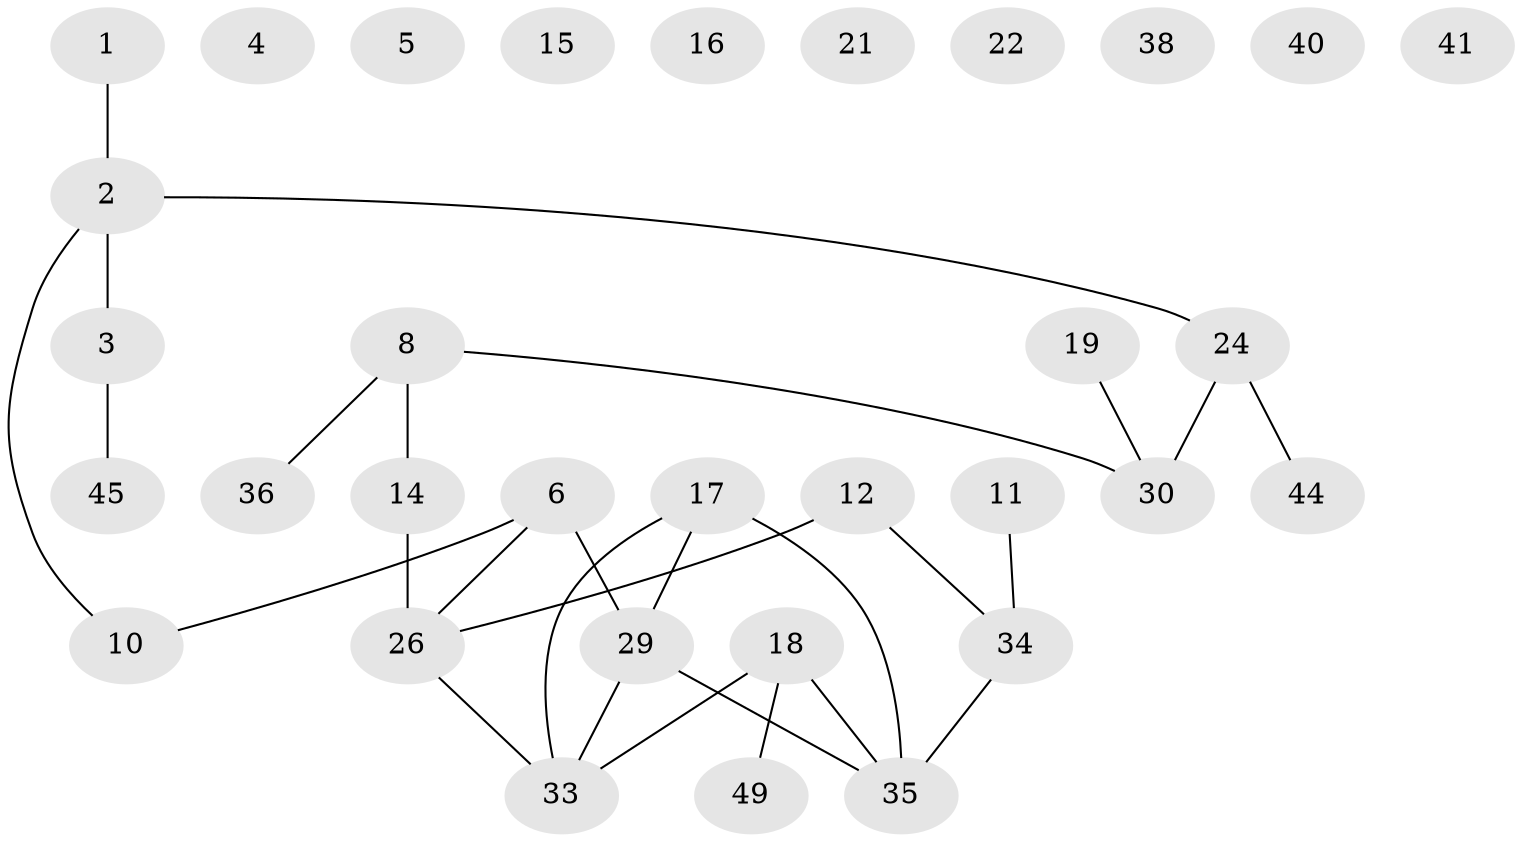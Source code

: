 // Generated by graph-tools (version 1.1) at 2025/23/03/03/25 07:23:26]
// undirected, 32 vertices, 28 edges
graph export_dot {
graph [start="1"]
  node [color=gray90,style=filled];
  1 [super="+7"];
  2 [super="+53"];
  3 [super="+28"];
  4 [super="+31"];
  5 [super="+27"];
  6 [super="+20"];
  8 [super="+9"];
  10 [super="+23"];
  11;
  12 [super="+13"];
  14 [super="+39"];
  15;
  16 [super="+25"];
  17 [super="+48"];
  18 [super="+37"];
  19 [super="+32"];
  21;
  22;
  24 [super="+43"];
  26 [super="+46"];
  29 [super="+51"];
  30;
  33 [super="+50"];
  34 [super="+47"];
  35 [super="+52"];
  36 [super="+42"];
  38;
  40;
  41;
  44;
  45;
  49;
  1 -- 2;
  2 -- 24;
  2 -- 3 [weight=2];
  2 -- 10;
  3 -- 45;
  6 -- 26;
  6 -- 10;
  6 -- 29;
  8 -- 30;
  8 -- 36;
  8 -- 14;
  11 -- 34;
  12 -- 34;
  12 -- 26;
  14 -- 26;
  17 -- 29;
  17 -- 33;
  17 -- 35;
  18 -- 33;
  18 -- 49;
  18 -- 35;
  19 -- 30;
  24 -- 44;
  24 -- 30;
  26 -- 33;
  29 -- 33;
  29 -- 35;
  34 -- 35;
}
